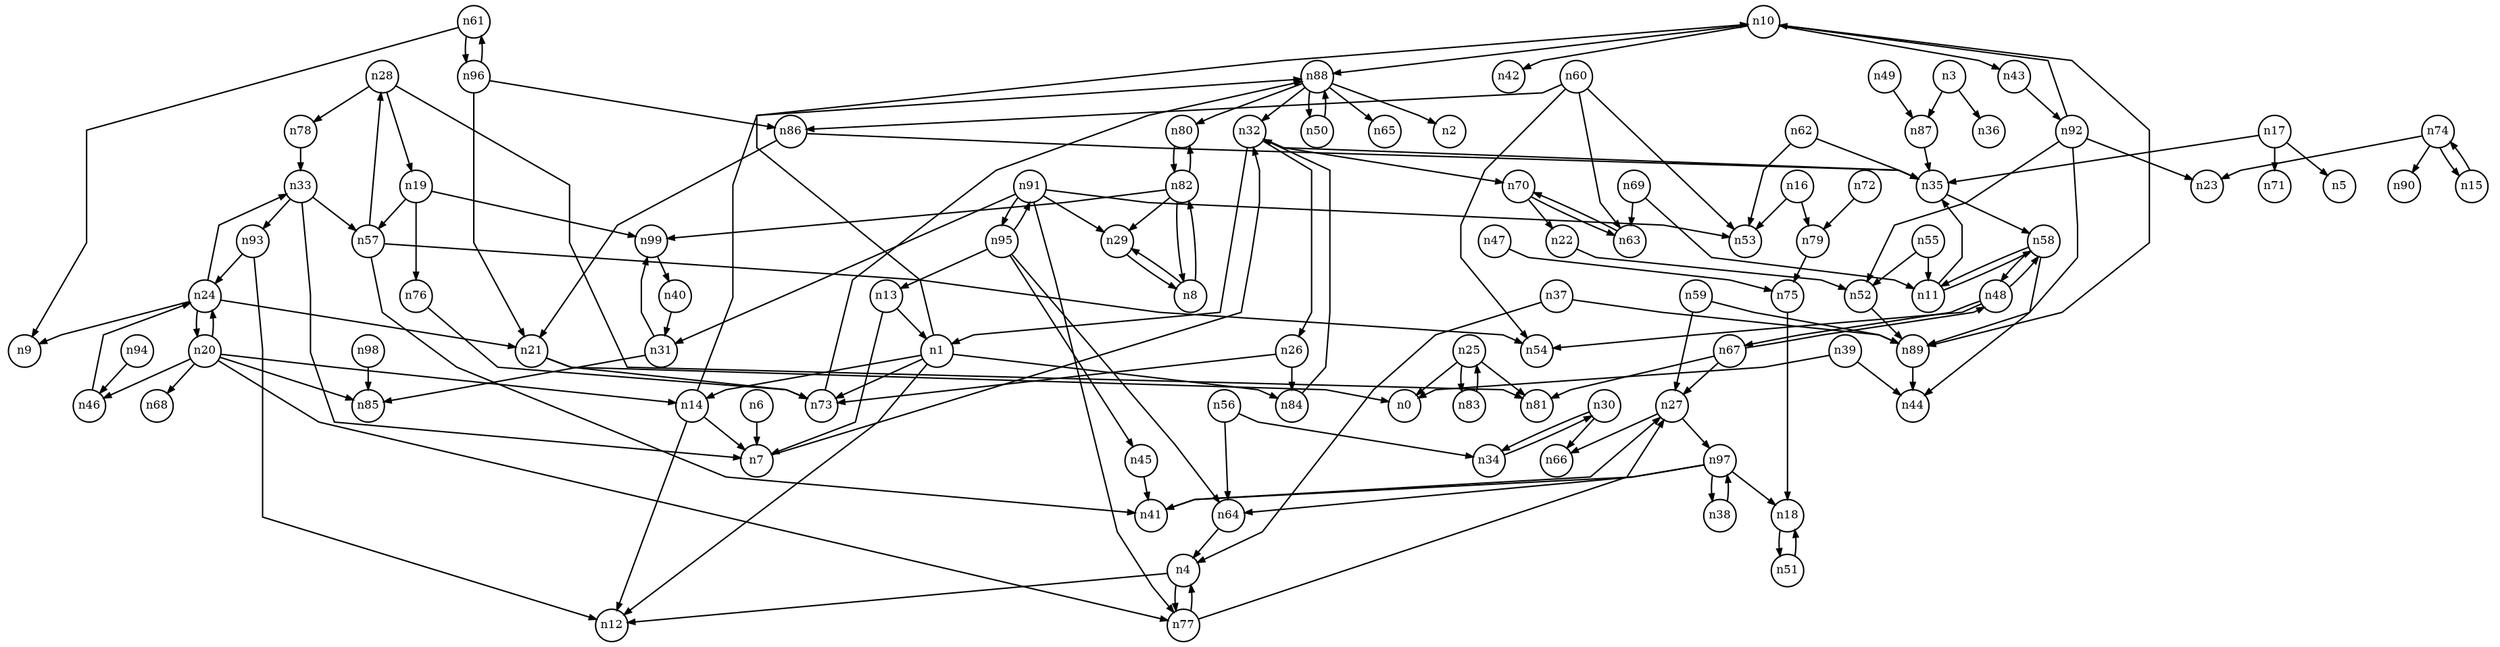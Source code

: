 digraph G{
splines=polyline;
ranksep=0.22;
nodesep=0.22;
nodesize=0.32;
fontsize=8
edge [arrowsize=0.5]
node [fontsize=8 shape=circle width=0.32 fixedsize=shape];

n10 -> n42
n10 -> n43
n10 -> n89
n10 -> n88
n1 -> n10
n1 -> n12
n1 -> n14
n1 -> n73
n1 -> n84
n14 -> n7
n14 -> n12
n14 -> n88
n73 -> n88
n84 -> n32
n3 -> n36
n3 -> n87
n87 -> n35
n4 -> n12
n4 -> n77
n7 -> n32
n6 -> n7
n29 -> n8
n8 -> n29
n8 -> n82
n43 -> n92
n89 -> n44
n35 -> n58
n11 -> n35
n11 -> n58
n13 -> n1
n13 -> n7
n16 -> n53
n16 -> n79
n79 -> n75
n17 -> n5
n17 -> n35
n17 -> n71
n57 -> n28
n57 -> n41
n57 -> n54
n19 -> n57
n19 -> n76
n19 -> n99
n76 -> n73
n99 -> n40
n20 -> n14
n20 -> n46
n20 -> n68
n20 -> n77
n20 -> n85
n20 -> n24
n46 -> n24
n77 -> n4
n77 -> n27
n21 -> n0
n21 -> n73
n52 -> n89
n22 -> n52
n24 -> n9
n24 -> n20
n24 -> n21
n24 -> n33
n33 -> n7
n33 -> n57
n33 -> n93
n25 -> n0
n25 -> n81
n25 -> n83
n83 -> n25
n26 -> n73
n26 -> n84
n27 -> n66
n27 -> n97
n78 -> n33
n28 -> n78
n28 -> n81
n28 -> n19
n30 -> n66
n30 -> n34
n31 -> n85
n31 -> n99
n32 -> n1
n32 -> n26
n32 -> n35
n32 -> n70
n70 -> n22
n70 -> n63
n93 -> n12
n93 -> n24
n34 -> n30
n37 -> n4
n37 -> n89
n39 -> n0
n39 -> n44
n40 -> n31
n41 -> n27
n45 -> n41
n75 -> n18
n47 -> n75
n48 -> n54
n48 -> n58
n48 -> n67
n58 -> n11
n58 -> n44
n58 -> n48
n67 -> n27
n67 -> n81
n67 -> n48
n49 -> n87
n18 -> n51
n51 -> n18
n55 -> n11
n55 -> n52
n56 -> n34
n56 -> n64
n64 -> n4
n59 -> n27
n59 -> n89
n60 -> n53
n60 -> n54
n60 -> n63
n60 -> n86
n63 -> n70
n86 -> n21
n86 -> n35
n61 -> n9
n61 -> n96
n96 -> n21
n96 -> n86
n96 -> n61
n62 -> n35
n62 -> n53
n69 -> n11
n69 -> n63
n72 -> n79
n15 -> n74
n74 -> n15
n74 -> n23
n74 -> n90
n82 -> n8
n82 -> n29
n82 -> n99
n82 -> n80
n80 -> n82
n88 -> n2
n88 -> n32
n88 -> n50
n88 -> n65
n88 -> n80
n50 -> n88
n91 -> n29
n91 -> n31
n91 -> n53
n91 -> n77
n91 -> n95
n92 -> n10
n92 -> n23
n92 -> n52
n92 -> n89
n94 -> n46
n95 -> n13
n95 -> n45
n95 -> n64
n95 -> n91
n97 -> n18
n97 -> n38
n97 -> n41
n97 -> n64
n38 -> n97
n98 -> n85
}
